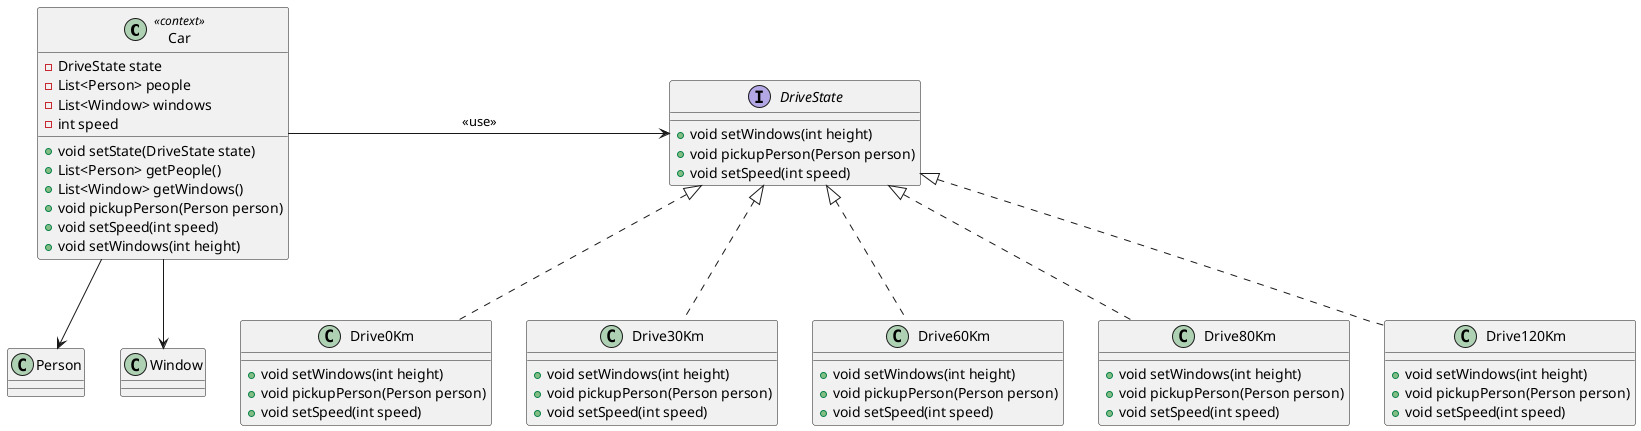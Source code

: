 @startuml

class Car <<context>> {
- DriveState state
- List<Person> people
- List<Window> windows
- int speed

+ void setState(DriveState state)
+ List<Person> getPeople()
+ List<Window> getWindows()
+ void pickupPerson(Person person)
+ void setSpeed(int speed)
+ void setWindows(int height)
}

interface DriveState {
    + void setWindows(int height)
    + void pickupPerson(Person person)
    + void setSpeed(int speed)
}

class Drive0Km implements DriveState {
    + void setWindows(int height)
    + void pickupPerson(Person person)
    + void setSpeed(int speed)
}

class Drive30Km implements DriveState {
    + void setWindows(int height)
    + void pickupPerson(Person person)
    + void setSpeed(int speed)
}

class Drive60Km implements DriveState {
    + void setWindows(int height)
    + void pickupPerson(Person person)
    + void setSpeed(int speed)
}

class Drive80Km implements DriveState {
    + void setWindows(int height)
    + void pickupPerson(Person person)
    + void setSpeed(int speed)
}

class Drive120Km implements DriveState {
    + void setWindows(int height)
    + void pickupPerson(Person person)
    + void setSpeed(int speed)
}

class Person

class Window

Car -> DriveState : "<<use>>"
Car --> Person
Car --> Window

@enduml